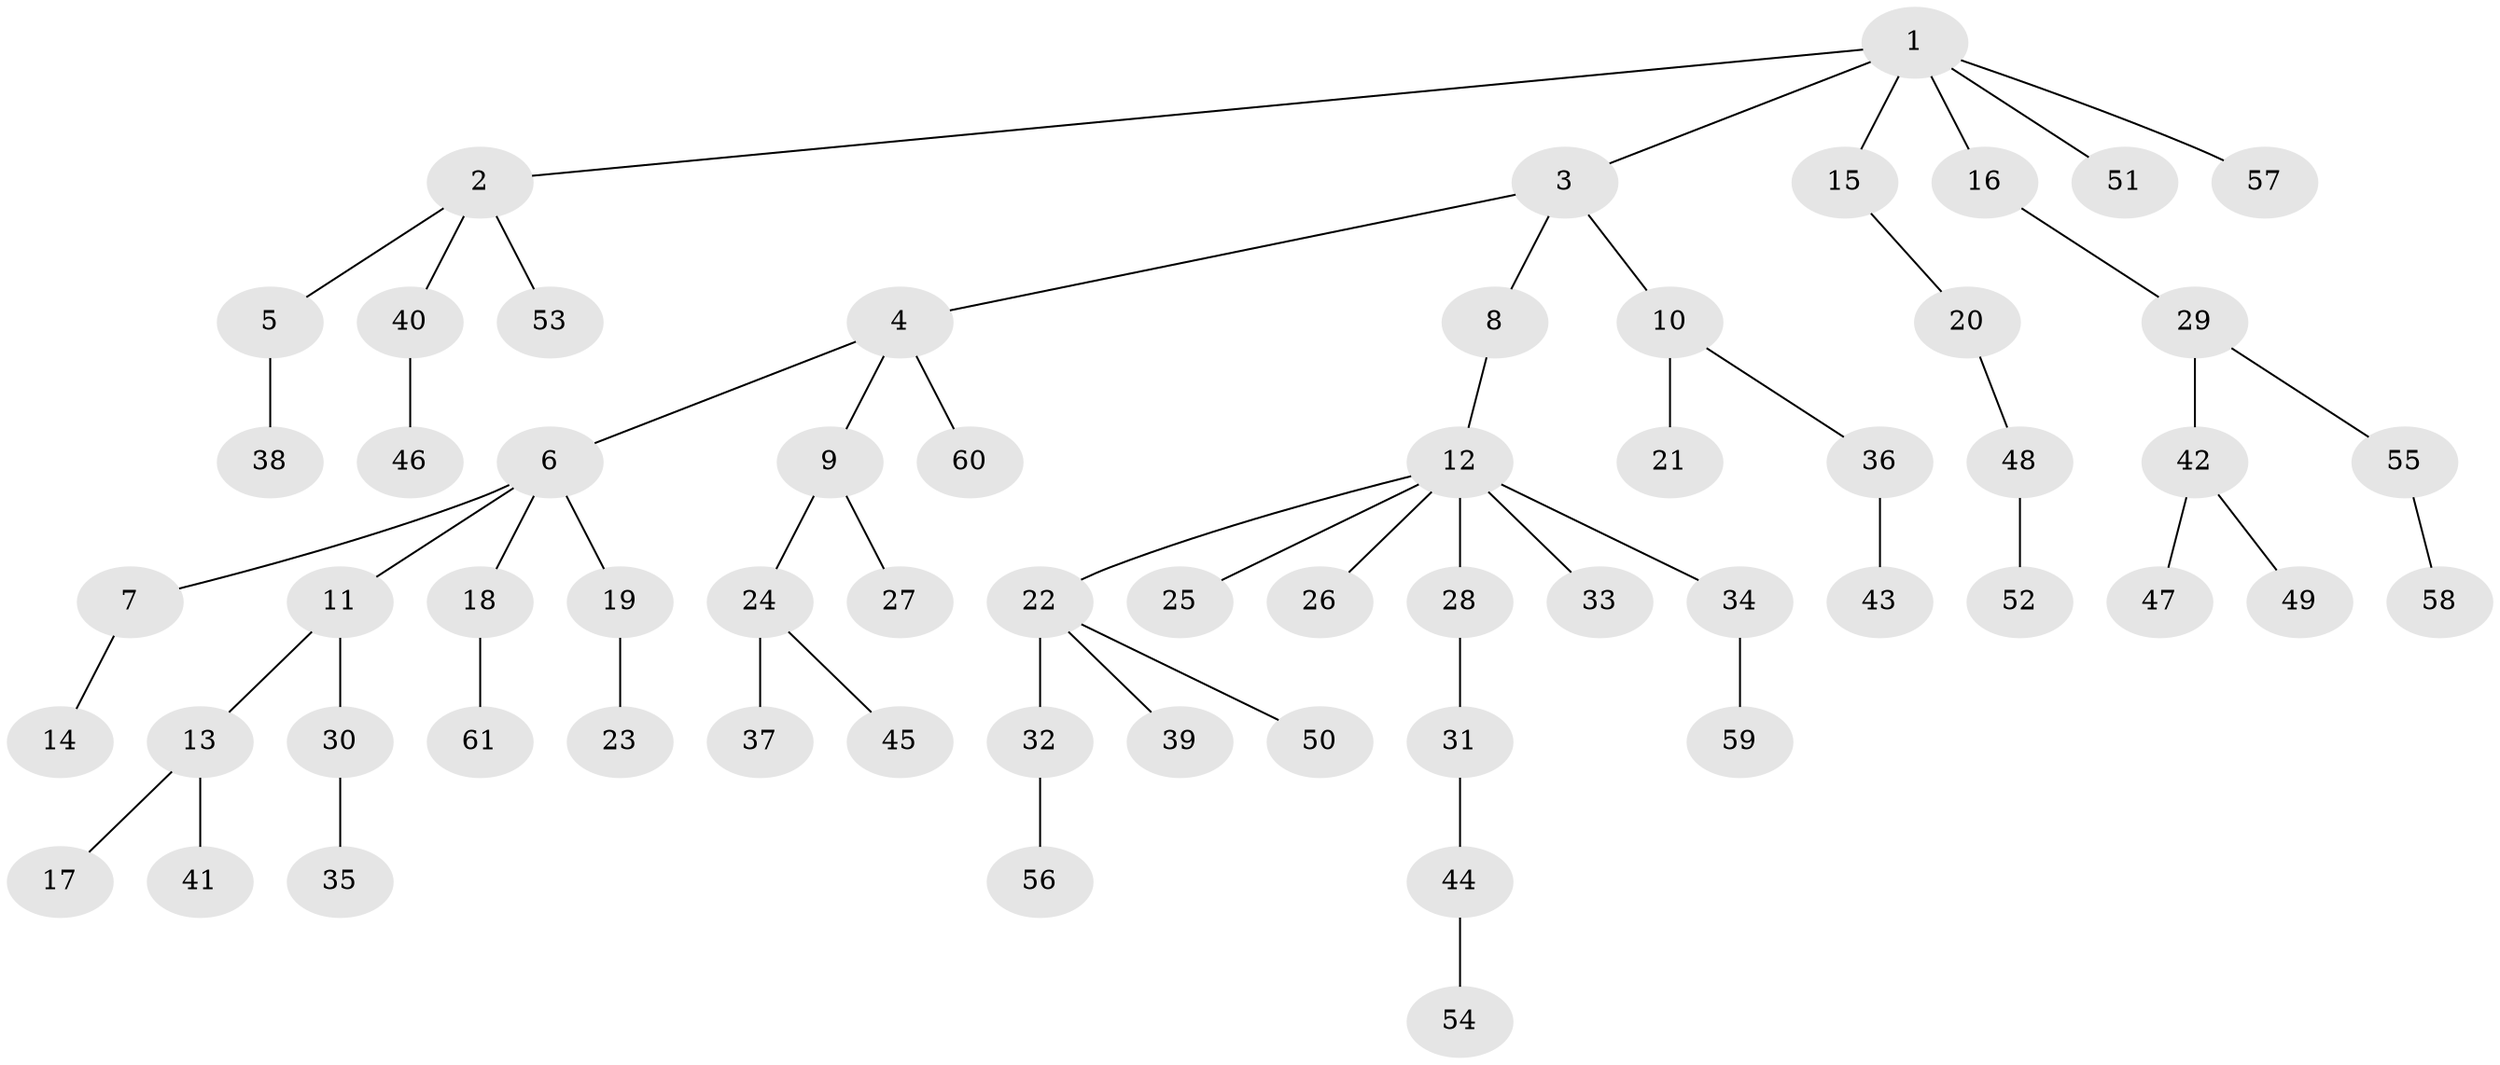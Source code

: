 // coarse degree distribution, {8: 0.025, 4: 0.05, 5: 0.025, 1: 0.625, 6: 0.025, 2: 0.2, 7: 0.025, 3: 0.025}
// Generated by graph-tools (version 1.1) at 2025/24/03/03/25 07:24:06]
// undirected, 61 vertices, 60 edges
graph export_dot {
graph [start="1"]
  node [color=gray90,style=filled];
  1;
  2;
  3;
  4;
  5;
  6;
  7;
  8;
  9;
  10;
  11;
  12;
  13;
  14;
  15;
  16;
  17;
  18;
  19;
  20;
  21;
  22;
  23;
  24;
  25;
  26;
  27;
  28;
  29;
  30;
  31;
  32;
  33;
  34;
  35;
  36;
  37;
  38;
  39;
  40;
  41;
  42;
  43;
  44;
  45;
  46;
  47;
  48;
  49;
  50;
  51;
  52;
  53;
  54;
  55;
  56;
  57;
  58;
  59;
  60;
  61;
  1 -- 2;
  1 -- 3;
  1 -- 15;
  1 -- 16;
  1 -- 51;
  1 -- 57;
  2 -- 5;
  2 -- 40;
  2 -- 53;
  3 -- 4;
  3 -- 8;
  3 -- 10;
  4 -- 6;
  4 -- 9;
  4 -- 60;
  5 -- 38;
  6 -- 7;
  6 -- 11;
  6 -- 18;
  6 -- 19;
  7 -- 14;
  8 -- 12;
  9 -- 24;
  9 -- 27;
  10 -- 21;
  10 -- 36;
  11 -- 13;
  11 -- 30;
  12 -- 22;
  12 -- 25;
  12 -- 26;
  12 -- 28;
  12 -- 33;
  12 -- 34;
  13 -- 17;
  13 -- 41;
  15 -- 20;
  16 -- 29;
  18 -- 61;
  19 -- 23;
  20 -- 48;
  22 -- 32;
  22 -- 39;
  22 -- 50;
  24 -- 37;
  24 -- 45;
  28 -- 31;
  29 -- 42;
  29 -- 55;
  30 -- 35;
  31 -- 44;
  32 -- 56;
  34 -- 59;
  36 -- 43;
  40 -- 46;
  42 -- 47;
  42 -- 49;
  44 -- 54;
  48 -- 52;
  55 -- 58;
}
